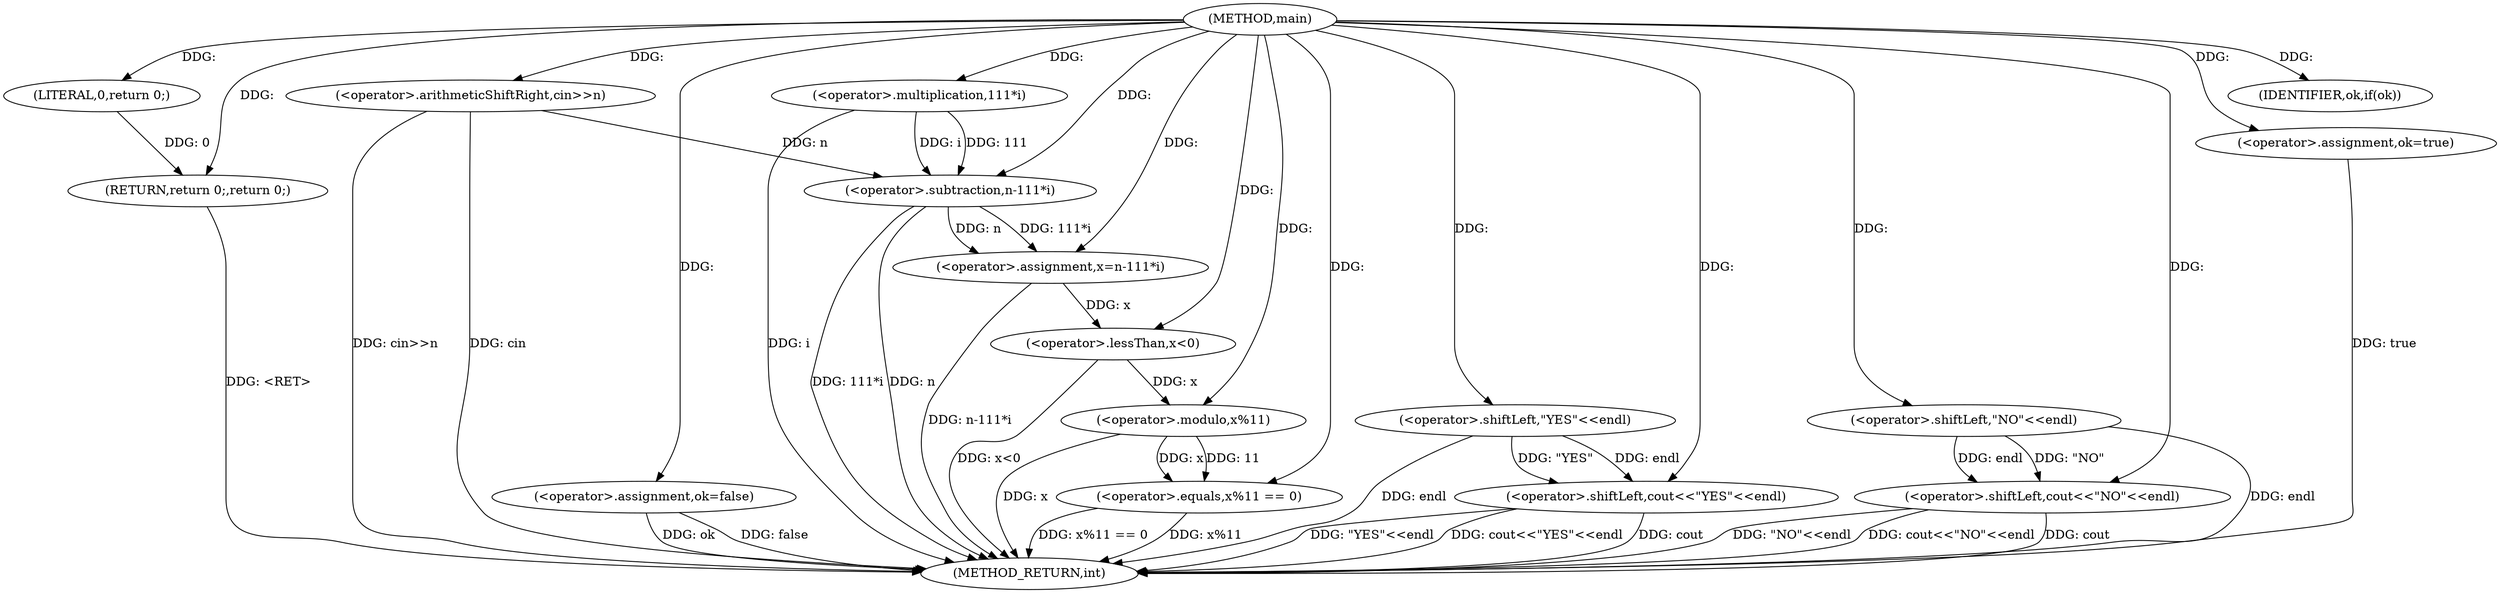digraph "main" {  
"1000136" [label = "(METHOD,main)" ]
"1000187" [label = "(METHOD_RETURN,int)" ]
"1000185" [label = "(RETURN,return 0;,return 0;)" ]
"1000140" [label = "(<operator>.arithmeticShiftRight,cin>>n)" ]
"1000144" [label = "(<operator>.assignment,ok=false)" ]
"1000186" [label = "(LITERAL,0,return 0;)" ]
"1000149" [label = "(<operator>.assignment,x=n-111*i)" ]
"1000173" [label = "(IDENTIFIER,ok,if(ok))" ]
"1000174" [label = "(<operator>.shiftLeft,cout<<\"YES\"<<endl)" ]
"1000157" [label = "(<operator>.lessThan,x<0)" ]
"1000162" [label = "(<operator>.equals,x%11 == 0)" ]
"1000180" [label = "(<operator>.shiftLeft,cout<<\"NO\"<<endl)" ]
"1000151" [label = "(<operator>.subtraction,n-111*i)" ]
"1000168" [label = "(<operator>.assignment,ok=true)" ]
"1000176" [label = "(<operator>.shiftLeft,\"YES\"<<endl)" ]
"1000153" [label = "(<operator>.multiplication,111*i)" ]
"1000163" [label = "(<operator>.modulo,x%11)" ]
"1000182" [label = "(<operator>.shiftLeft,\"NO\"<<endl)" ]
  "1000140" -> "1000187"  [ label = "DDG: cin>>n"] 
  "1000144" -> "1000187"  [ label = "DDG: ok"] 
  "1000151" -> "1000187"  [ label = "DDG: n"] 
  "1000151" -> "1000187"  [ label = "DDG: 111*i"] 
  "1000149" -> "1000187"  [ label = "DDG: n-111*i"] 
  "1000157" -> "1000187"  [ label = "DDG: x<0"] 
  "1000163" -> "1000187"  [ label = "DDG: x"] 
  "1000162" -> "1000187"  [ label = "DDG: x%11"] 
  "1000162" -> "1000187"  [ label = "DDG: x%11 == 0"] 
  "1000180" -> "1000187"  [ label = "DDG: cout"] 
  "1000182" -> "1000187"  [ label = "DDG: endl"] 
  "1000180" -> "1000187"  [ label = "DDG: \"NO\"<<endl"] 
  "1000180" -> "1000187"  [ label = "DDG: cout<<\"NO\"<<endl"] 
  "1000174" -> "1000187"  [ label = "DDG: cout"] 
  "1000176" -> "1000187"  [ label = "DDG: endl"] 
  "1000174" -> "1000187"  [ label = "DDG: \"YES\"<<endl"] 
  "1000174" -> "1000187"  [ label = "DDG: cout<<\"YES\"<<endl"] 
  "1000185" -> "1000187"  [ label = "DDG: <RET>"] 
  "1000140" -> "1000187"  [ label = "DDG: cin"] 
  "1000144" -> "1000187"  [ label = "DDG: false"] 
  "1000153" -> "1000187"  [ label = "DDG: i"] 
  "1000168" -> "1000187"  [ label = "DDG: true"] 
  "1000186" -> "1000185"  [ label = "DDG: 0"] 
  "1000136" -> "1000185"  [ label = "DDG: "] 
  "1000136" -> "1000144"  [ label = "DDG: "] 
  "1000136" -> "1000186"  [ label = "DDG: "] 
  "1000136" -> "1000140"  [ label = "DDG: "] 
  "1000151" -> "1000149"  [ label = "DDG: 111*i"] 
  "1000151" -> "1000149"  [ label = "DDG: n"] 
  "1000136" -> "1000173"  [ label = "DDG: "] 
  "1000136" -> "1000149"  [ label = "DDG: "] 
  "1000136" -> "1000174"  [ label = "DDG: "] 
  "1000176" -> "1000174"  [ label = "DDG: endl"] 
  "1000176" -> "1000174"  [ label = "DDG: \"YES\""] 
  "1000140" -> "1000151"  [ label = "DDG: n"] 
  "1000136" -> "1000151"  [ label = "DDG: "] 
  "1000153" -> "1000151"  [ label = "DDG: i"] 
  "1000153" -> "1000151"  [ label = "DDG: 111"] 
  "1000149" -> "1000157"  [ label = "DDG: x"] 
  "1000136" -> "1000157"  [ label = "DDG: "] 
  "1000163" -> "1000162"  [ label = "DDG: x"] 
  "1000163" -> "1000162"  [ label = "DDG: 11"] 
  "1000136" -> "1000162"  [ label = "DDG: "] 
  "1000136" -> "1000168"  [ label = "DDG: "] 
  "1000136" -> "1000176"  [ label = "DDG: "] 
  "1000136" -> "1000180"  [ label = "DDG: "] 
  "1000182" -> "1000180"  [ label = "DDG: \"NO\""] 
  "1000182" -> "1000180"  [ label = "DDG: endl"] 
  "1000136" -> "1000153"  [ label = "DDG: "] 
  "1000157" -> "1000163"  [ label = "DDG: x"] 
  "1000136" -> "1000163"  [ label = "DDG: "] 
  "1000136" -> "1000182"  [ label = "DDG: "] 
}
